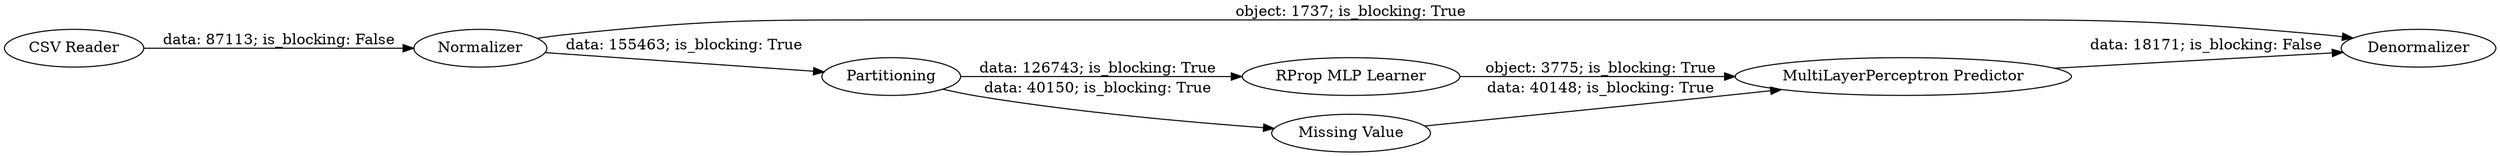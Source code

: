 digraph {
	"-1520166367393135815_117" [label=Denormalizer]
	"-1520166367393135815_115" [label=Partitioning]
	"-1520166367393135815_64" [label="CSV Reader"]
	"-1520166367393135815_83" [label=Normalizer]
	"-1520166367393135815_114" [label="MultiLayerPerceptron Predictor"]
	"-1520166367393135815_101" [label="RProp MLP Learner"]
	"-1520166367393135815_116" [label="Missing Value"]
	"-1520166367393135815_83" -> "-1520166367393135815_115" [label="data: 155463; is_blocking: True"]
	"-1520166367393135815_116" -> "-1520166367393135815_114" [label="data: 40148; is_blocking: True"]
	"-1520166367393135815_64" -> "-1520166367393135815_83" [label="data: 87113; is_blocking: False"]
	"-1520166367393135815_115" -> "-1520166367393135815_101" [label="data: 126743; is_blocking: True"]
	"-1520166367393135815_83" -> "-1520166367393135815_117" [label="object: 1737; is_blocking: True"]
	"-1520166367393135815_114" -> "-1520166367393135815_117" [label="data: 18171; is_blocking: False"]
	"-1520166367393135815_101" -> "-1520166367393135815_114" [label="object: 3775; is_blocking: True"]
	"-1520166367393135815_115" -> "-1520166367393135815_116" [label="data: 40150; is_blocking: True"]
	rankdir=LR
}

